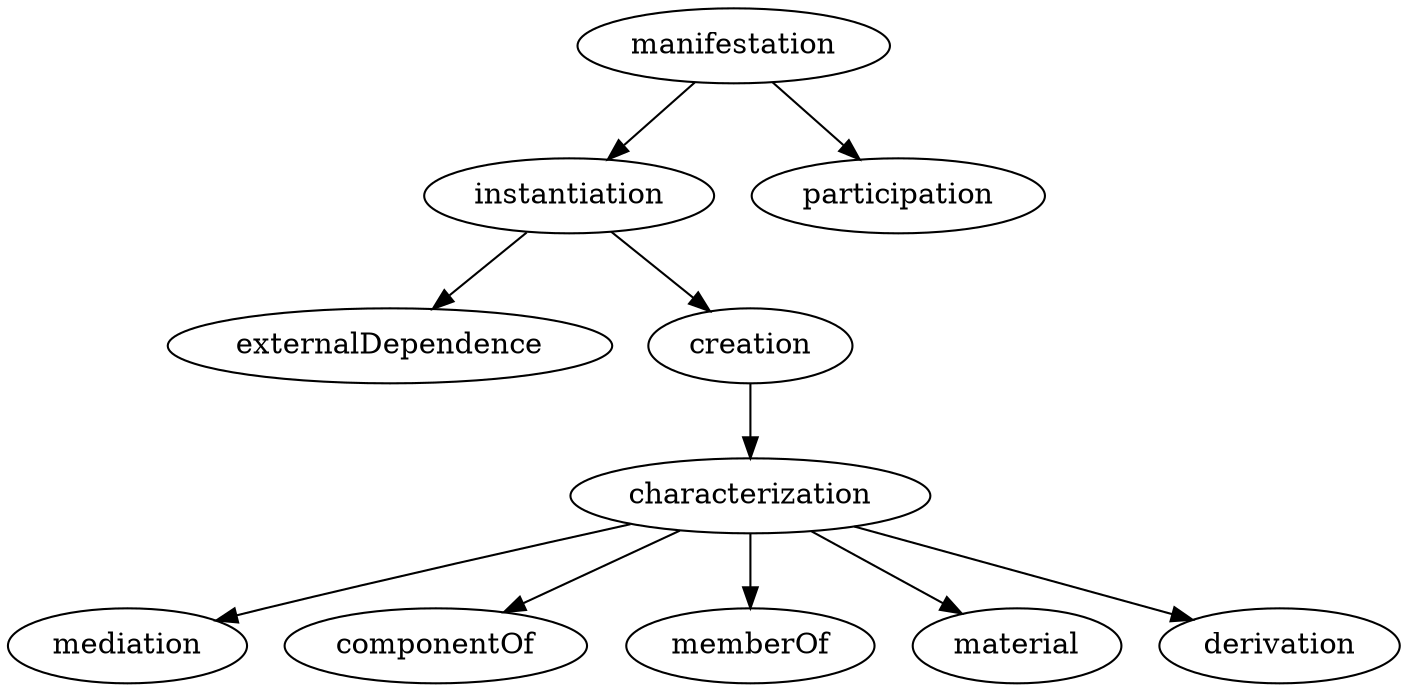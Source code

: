 strict digraph {
manifestation;
instantiation;
participation;
externalDependence;
creation;
characterization;
mediation;
componentOf;
memberOf;
material;
derivation;
manifestation -> instantiation;
manifestation -> participation;
instantiation -> externalDependence;
instantiation -> creation;
creation -> characterization;
characterization -> mediation;
characterization -> componentOf;
characterization -> memberOf;
characterization -> material;
characterization -> derivation;
}
